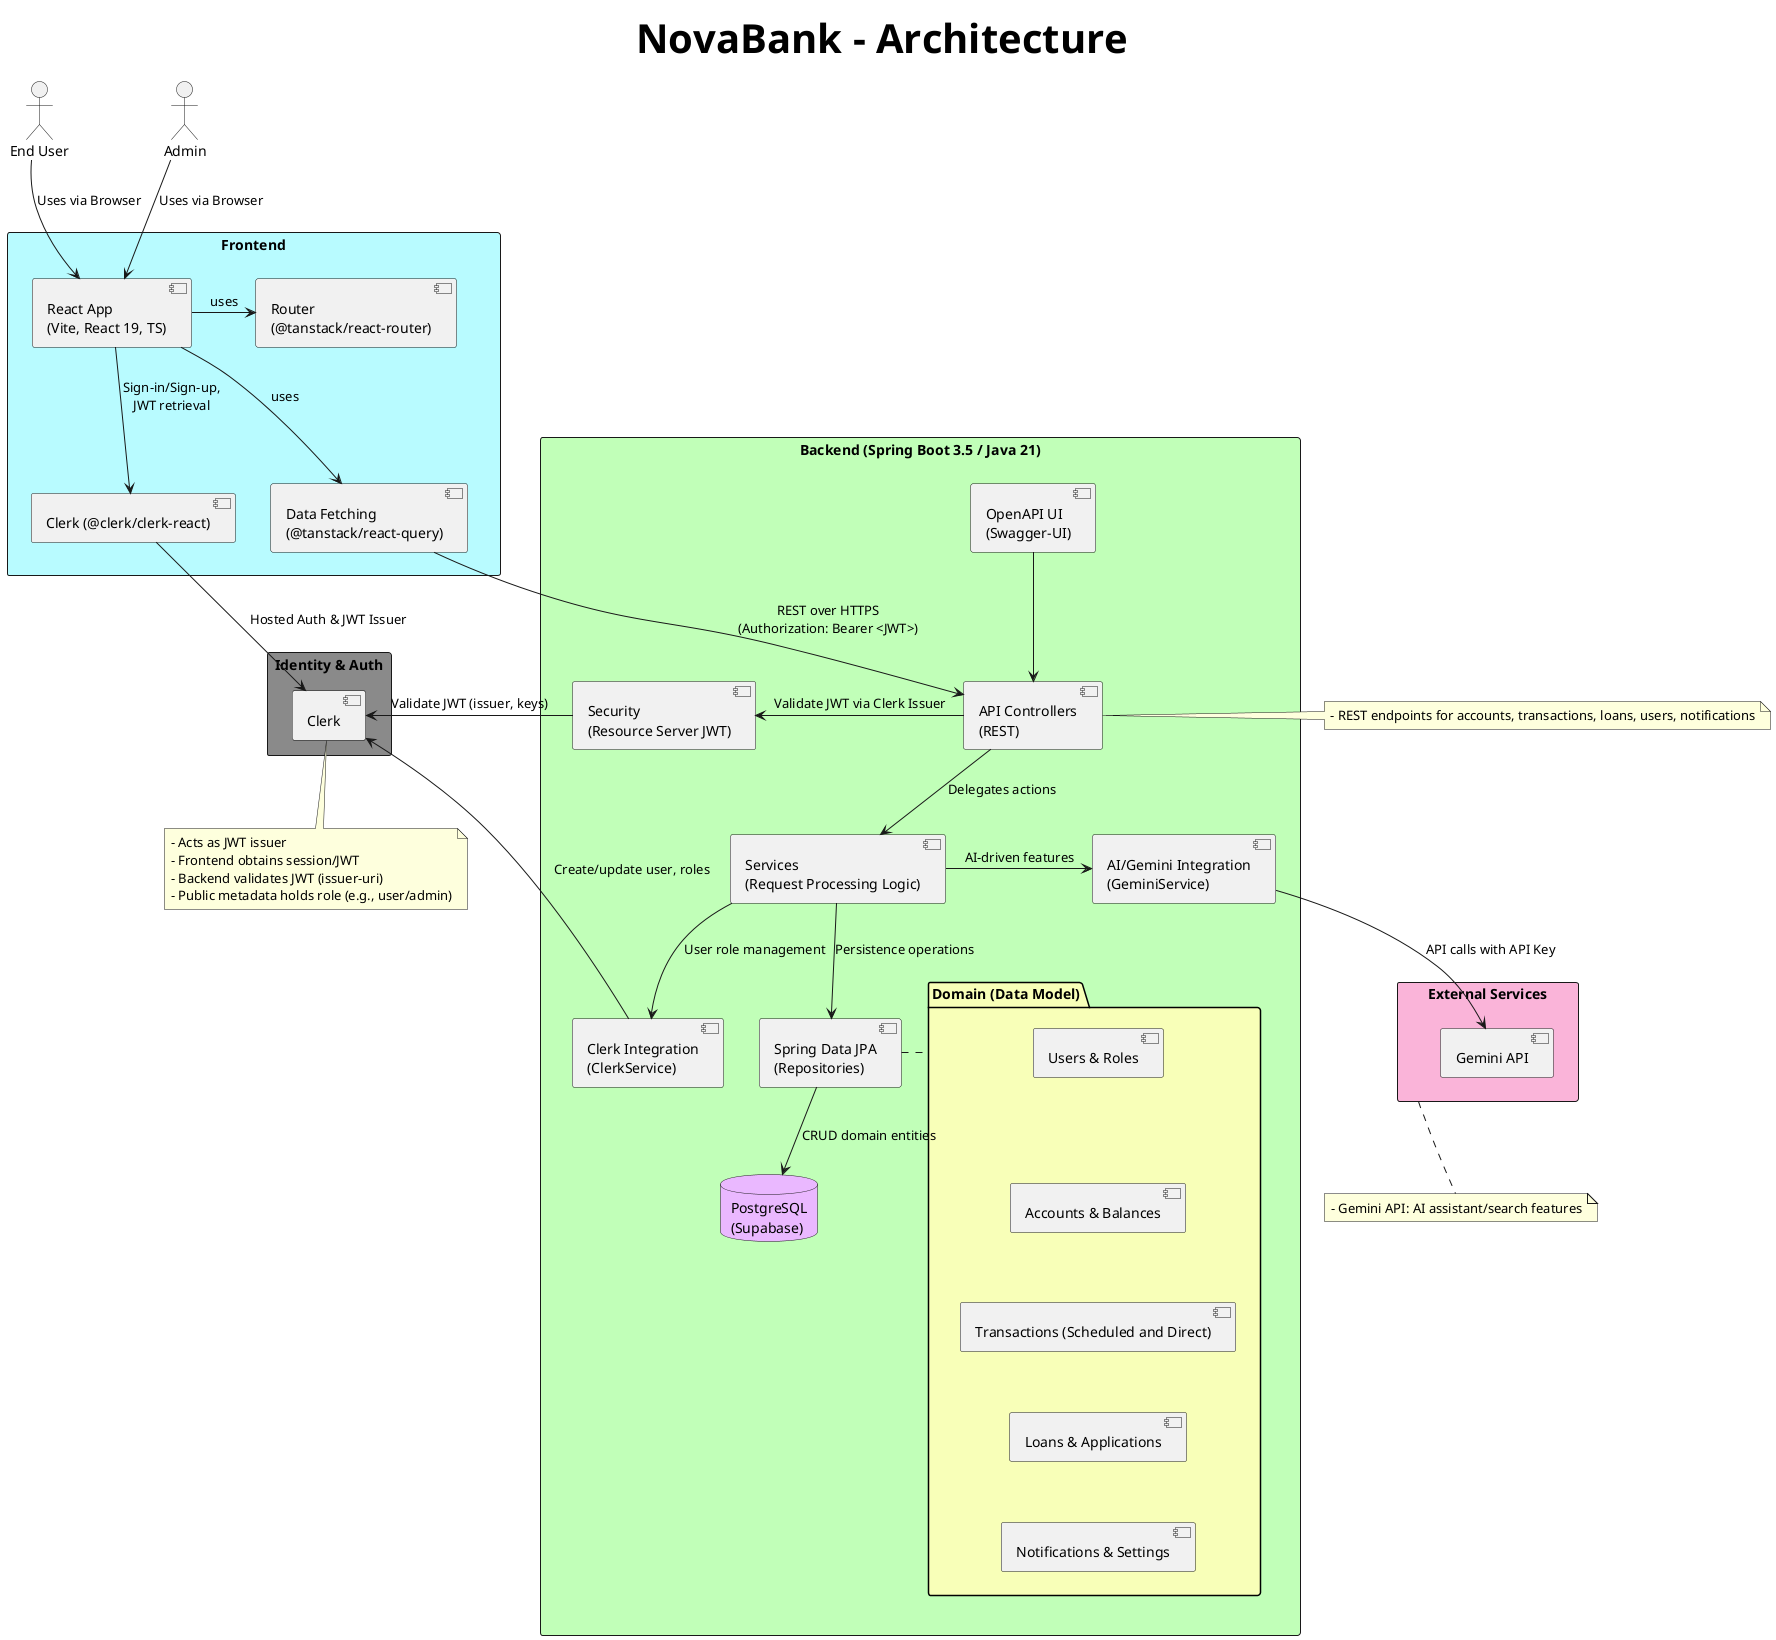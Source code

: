 @startuml

skinparam TitleFontSize 40



!$backend_color = "#c1ffb8"
!$frontend_color = "#b8fbff"
!$domain_color = "#f8ffb8"
!$db_color = "#eab8ff"
!$clerk_color = "#8a8a8a"
!$external_color = "#fab4d9"

title NovaBank - Architecture

actor "End User" as User
actor "Admin" as Admin

rectangle "Frontend" as Browser $frontend_color {
    component "React App\n(Vite, React 19, TS)" as ReactApp
    component "Data Fetching\n(@tanstack/react-query)" as TanstackRQ
    component "Router\n(@tanstack/react-router)" as TanstackRouter
    component "Clerk (@clerk/clerk-react)" as ClerkSDK
}

rectangle "Identity & Auth" as Auth $clerk_color {
  component "Clerk" as Clerk
}

rectangle "Backend (Spring Boot 3.5 / Java 21)" as Backend $backend_color {
  component "API Controllers\n(REST)" as Controllers
  component "Security\n(Resource Server JWT)" as Security
  component "Services\n(Request Processing Logic)" as Services
  component "OpenAPI UI\n(Swagger-UI)" as OpenAPI
  component "Clerk Integration\n(ClerkService)" as ClerkSvc
  component "AI/Gemini Integration\n(GeminiService)" as AiSvc
  component "Spring Data JPA\n(Repositories)" as JPA
  database "PostgreSQL\n(Supabase)" as DB $db_color

  package "Domain (Data Model)" as Domain $domain_color{
    component domain_user as "Users & Roles"
    component domain_accounts as "Accounts & Balances"
    component domain_transactions as "Transactions (Scheduled and Direct)"
    component domain_loans_applications as "Loans & Applications"
    component domain_settings_notifications as "Notifications & Settings"
  }
}

rectangle "External Services" as External $external_color {
  component "Gemini API" as GeminiApi
}

' Relationships
Browser -[hidden]right- Backend
ReactApp -right-> TanstackRouter: uses
ReactApp -right-> TanstackRQ: uses
TanstackRouter -[hidden]down- TanstackRQ

User -down-> ReactApp : Uses via Browser
Admin -down-> ReactApp : Uses via Browser

ReactApp --> ClerkSDK : Sign-in/Sign-up,\nJWT retrieval
ClerkSDK -down-> Clerk : Hosted Auth & JWT Issuer

TanstackRQ -right-> Controllers : REST over HTTPS\n(Authorization: Bearer <JWT>)

Controllers -left-> Security : Validate JWT via Clerk Issuer
Security -left-> Clerk : Validate JWT (issuer, keys)

Controllers --> Services : Delegates actions
Services --> JPA : Persistence operations
JPA --> DB : CRUD domain entities


Services -left-> AiSvc : AI-driven features
AiSvc --> GeminiApi : API calls with API Key

Services --> ClerkSvc : User role management
ClerkSvc -left-> Clerk : Create/update user, roles

OpenAPI --> Controllers

' Domain Relations
JPA .right. Domain

' Domain layout
domain_user -[hidden]down- domain_accounts
domain_accounts -[hidden]down- domain_transactions
domain_transactions -[hidden]down- domain_loans_applications
domain_loans_applications -[hidden]down- domain_settings_notifications

' Notes and Flows
note bottom of Clerk
  - Acts as JWT issuer
  - Frontend obtains session/JWT
  - Backend validates JWT (issuer-uri)
  - Public metadata holds role (e.g., user/admin)
end note

note right of Controllers
  - REST endpoints for accounts, transactions, loans, users, notifications
end note

note bottom of External
  - Gemini API: AI assistant/search features
end note

@enduml